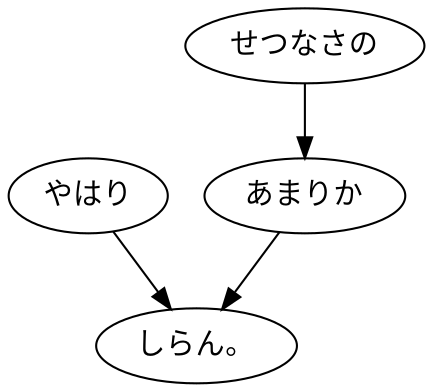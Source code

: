 digraph graph4041 {
	node0 [label="やはり"];
	node1 [label="せつなさの"];
	node2 [label="あまりか"];
	node3 [label="しらん。"];
	node0 -> node3;
	node1 -> node2;
	node2 -> node3;
}
